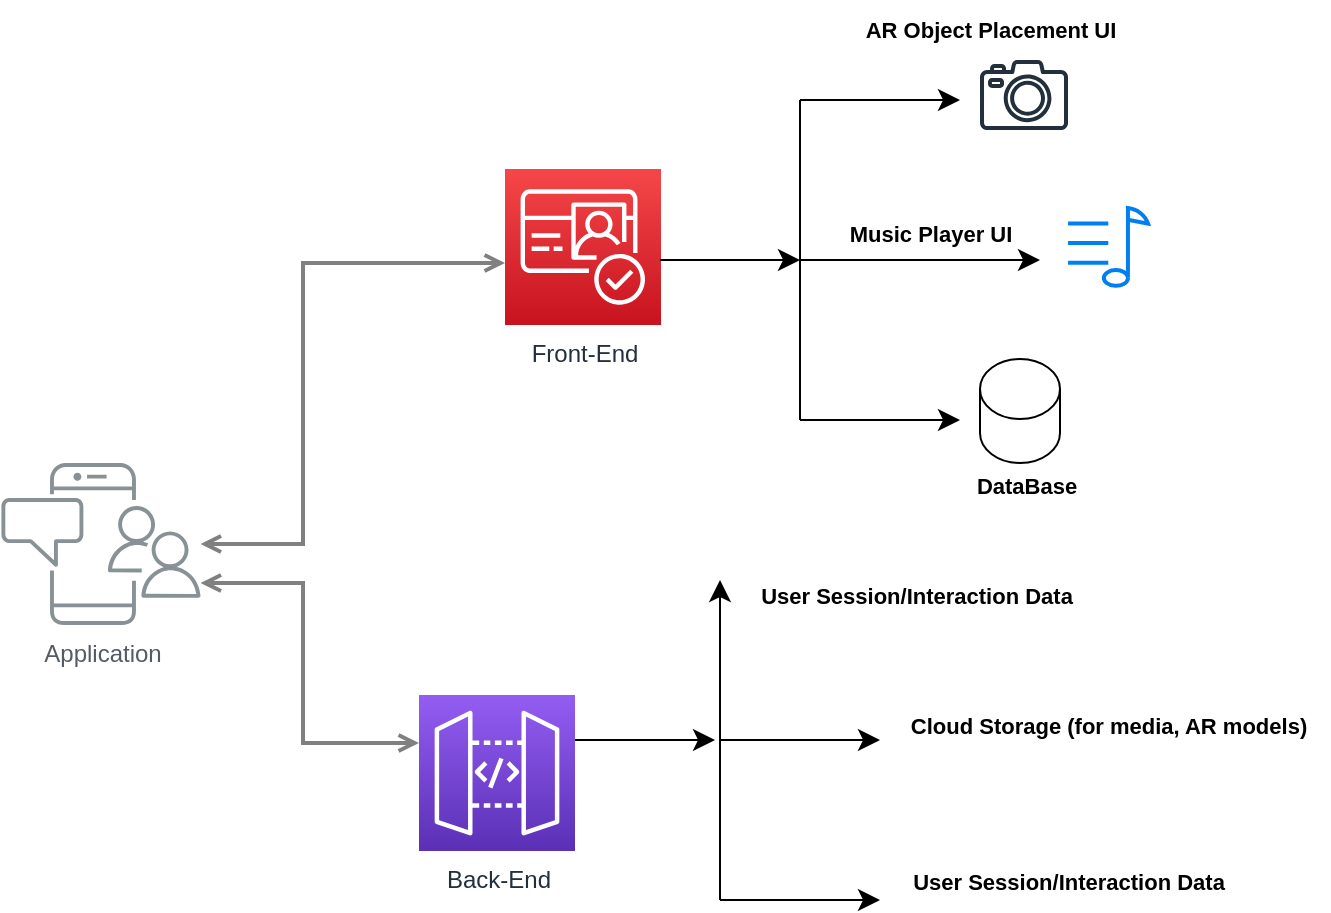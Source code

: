 <mxfile version="24.7.16">
  <diagram id="Ht1M8jgEwFfnCIfOTk4-" name="Page-1">
    <mxGraphModel dx="1313" dy="1586" grid="1" gridSize="10" guides="1" tooltips="1" connect="1" arrows="1" fold="1" page="1" pageScale="1" pageWidth="1169" pageHeight="827" math="0" shadow="0">
      <root>
        <mxCell id="0" />
        <mxCell id="1" parent="0" />
        <mxCell id="UEzPUAAOIrF-is8g5C7q-127" style="edgeStyle=orthogonalEdgeStyle;rounded=0;orthogonalLoop=1;jettySize=auto;html=1;startArrow=open;startFill=0;endArrow=open;endFill=0;strokeWidth=2;strokeColor=#808080;" parent="1" source="UEzPUAAOIrF-is8g5C7q-110" target="UEzPUAAOIrF-is8g5C7q-114" edge="1">
          <mxGeometry relative="1" as="geometry">
            <Array as="points">
              <mxPoint x="311.5" y="281.5" />
              <mxPoint x="311.5" y="361.5" />
            </Array>
          </mxGeometry>
        </mxCell>
        <mxCell id="UEzPUAAOIrF-is8g5C7q-139" style="edgeStyle=orthogonalEdgeStyle;rounded=0;orthogonalLoop=1;jettySize=auto;html=1;startArrow=open;startFill=0;endArrow=open;endFill=0;strokeWidth=2;strokeColor=#808080;" parent="1" source="UEzPUAAOIrF-is8g5C7q-110" target="UEzPUAAOIrF-is8g5C7q-111" edge="1">
          <mxGeometry relative="1" as="geometry">
            <mxPoint x="270.285" y="261.676" as="sourcePoint" />
            <mxPoint x="422.5" y="124.029" as="targetPoint" />
            <Array as="points">
              <mxPoint x="311.5" y="261.5" />
              <mxPoint x="311.5" y="121.5" />
            </Array>
          </mxGeometry>
        </mxCell>
        <mxCell id="UEzPUAAOIrF-is8g5C7q-110" value="Application" style="outlineConnect=0;gradientColor=none;fontColor=#545B64;strokeColor=none;fillColor=#879196;dashed=0;verticalLabelPosition=bottom;verticalAlign=top;align=center;html=1;fontSize=12;fontStyle=0;aspect=fixed;shape=mxgraph.aws4.illustration_notification;pointerEvents=1;labelBackgroundColor=#ffffff;" parent="1" vertex="1">
          <mxGeometry x="160.5" y="221.5" width="100" height="81" as="geometry" />
        </mxCell>
        <mxCell id="UEzPUAAOIrF-is8g5C7q-111" value="Front-End" style="outlineConnect=0;fontColor=#232F3E;gradientColor=#F54749;gradientDirection=north;fillColor=#C7131F;strokeColor=#ffffff;dashed=0;verticalLabelPosition=bottom;verticalAlign=top;align=center;html=1;fontSize=12;fontStyle=0;aspect=fixed;shape=mxgraph.aws4.resourceIcon;resIcon=mxgraph.aws4.cognito;labelBackgroundColor=#ffffff;" parent="1" vertex="1">
          <mxGeometry x="412.5" y="74.5" width="78" height="78" as="geometry" />
        </mxCell>
        <mxCell id="UEzPUAAOIrF-is8g5C7q-114" value="Back-End" style="outlineConnect=0;fontColor=#232F3E;gradientColor=#945DF2;gradientDirection=north;fillColor=#5A30B5;strokeColor=#ffffff;dashed=0;verticalLabelPosition=bottom;verticalAlign=top;align=center;html=1;fontSize=12;fontStyle=0;aspect=fixed;shape=mxgraph.aws4.resourceIcon;resIcon=mxgraph.aws4.api_gateway;labelBackgroundColor=#ffffff;" parent="1" vertex="1">
          <mxGeometry x="369.5" y="337.5" width="78" height="78" as="geometry" />
        </mxCell>
        <mxCell id="kZcHzk28fJYrbu4TfanV-2" value="" style="endArrow=classic;html=1;rounded=0;fontSize=12;startSize=8;endSize=8;curved=1;" edge="1" parent="1">
          <mxGeometry width="50" height="50" relative="1" as="geometry">
            <mxPoint x="490" y="120" as="sourcePoint" />
            <mxPoint x="560" y="120" as="targetPoint" />
          </mxGeometry>
        </mxCell>
        <mxCell id="kZcHzk28fJYrbu4TfanV-3" value="" style="endArrow=classic;html=1;rounded=0;fontSize=12;startSize=8;endSize=8;curved=1;" edge="1" parent="1">
          <mxGeometry width="50" height="50" relative="1" as="geometry">
            <mxPoint x="447.5" y="360" as="sourcePoint" />
            <mxPoint x="517.5" y="360" as="targetPoint" />
          </mxGeometry>
        </mxCell>
        <mxCell id="kZcHzk28fJYrbu4TfanV-4" value="" style="endArrow=classic;html=1;rounded=0;fontSize=12;startSize=8;endSize=8;curved=1;" edge="1" parent="1">
          <mxGeometry width="50" height="50" relative="1" as="geometry">
            <mxPoint x="520" y="440" as="sourcePoint" />
            <mxPoint x="520" y="280" as="targetPoint" />
          </mxGeometry>
        </mxCell>
        <mxCell id="kZcHzk28fJYrbu4TfanV-5" value="" style="endArrow=classic;html=1;rounded=0;fontSize=12;startSize=8;endSize=8;curved=1;" edge="1" parent="1">
          <mxGeometry width="50" height="50" relative="1" as="geometry">
            <mxPoint x="520" y="360" as="sourcePoint" />
            <mxPoint x="600" y="360" as="targetPoint" />
          </mxGeometry>
        </mxCell>
        <mxCell id="kZcHzk28fJYrbu4TfanV-6" value="" style="endArrow=classic;html=1;rounded=0;fontSize=12;startSize=8;endSize=8;curved=1;" edge="1" parent="1">
          <mxGeometry width="50" height="50" relative="1" as="geometry">
            <mxPoint x="520" y="440" as="sourcePoint" />
            <mxPoint x="600" y="440" as="targetPoint" />
          </mxGeometry>
        </mxCell>
        <mxCell id="kZcHzk28fJYrbu4TfanV-7" value="" style="endArrow=none;html=1;rounded=0;fontSize=12;startSize=8;endSize=8;curved=1;" edge="1" parent="1">
          <mxGeometry width="50" height="50" relative="1" as="geometry">
            <mxPoint x="560" y="200" as="sourcePoint" />
            <mxPoint x="560" y="40" as="targetPoint" />
          </mxGeometry>
        </mxCell>
        <mxCell id="kZcHzk28fJYrbu4TfanV-8" value="" style="endArrow=classic;html=1;rounded=0;fontSize=12;startSize=8;endSize=8;curved=1;" edge="1" parent="1">
          <mxGeometry width="50" height="50" relative="1" as="geometry">
            <mxPoint x="560" y="200" as="sourcePoint" />
            <mxPoint x="640" y="200" as="targetPoint" />
          </mxGeometry>
        </mxCell>
        <mxCell id="kZcHzk28fJYrbu4TfanV-9" value="" style="endArrow=classic;html=1;rounded=0;fontSize=12;startSize=8;endSize=8;curved=1;" edge="1" parent="1">
          <mxGeometry width="50" height="50" relative="1" as="geometry">
            <mxPoint x="560" y="40" as="sourcePoint" />
            <mxPoint x="640" y="40" as="targetPoint" />
          </mxGeometry>
        </mxCell>
        <mxCell id="kZcHzk28fJYrbu4TfanV-10" value="" style="endArrow=classic;html=1;rounded=0;fontSize=12;startSize=8;endSize=8;curved=1;" edge="1" parent="1">
          <mxGeometry width="50" height="50" relative="1" as="geometry">
            <mxPoint x="560" y="120" as="sourcePoint" />
            <mxPoint x="680" y="120" as="targetPoint" />
          </mxGeometry>
        </mxCell>
        <mxCell id="kZcHzk28fJYrbu4TfanV-11" value="&lt;b style=&quot;font-size: 11px;&quot;&gt;User Session/Interaction Data&lt;/b&gt;" style="text;html=1;align=center;verticalAlign=middle;resizable=0;points=[];autosize=1;strokeColor=none;fillColor=none;fontSize=11;" vertex="1" parent="1">
          <mxGeometry x="604.03" y="415.5" width="180" height="30" as="geometry" />
        </mxCell>
        <mxCell id="kZcHzk28fJYrbu4TfanV-12" value="&lt;b style=&quot;font-size: 11px;&quot;&gt;Cloud Storage (for media, AR models)&lt;/b&gt;" style="text;html=1;align=center;verticalAlign=middle;resizable=0;points=[];autosize=1;strokeColor=none;fillColor=none;fontSize=11;" vertex="1" parent="1">
          <mxGeometry x="604.03" y="337.5" width="220" height="30" as="geometry" />
        </mxCell>
        <mxCell id="kZcHzk28fJYrbu4TfanV-13" value="&lt;b style=&quot;font-size: 11px;&quot;&gt;User Session/Interaction Data&lt;/b&gt;" style="text;html=1;align=center;verticalAlign=middle;resizable=0;points=[];autosize=1;strokeColor=none;fillColor=none;fontSize=11;" vertex="1" parent="1">
          <mxGeometry x="527.58" y="272.5" width="180" height="30" as="geometry" />
        </mxCell>
        <mxCell id="kZcHzk28fJYrbu4TfanV-14" value="" style="sketch=0;outlineConnect=0;fontColor=#232F3E;gradientColor=none;fillColor=#232F3D;strokeColor=none;dashed=0;verticalLabelPosition=bottom;verticalAlign=top;align=center;html=1;fontSize=12;fontStyle=0;aspect=fixed;pointerEvents=1;shape=mxgraph.aws4.camera2;" vertex="1" parent="1">
          <mxGeometry x="650" y="20" width="44.03" height="35" as="geometry" />
        </mxCell>
        <mxCell id="kZcHzk28fJYrbu4TfanV-15" value="" style="html=1;verticalLabelPosition=bottom;align=center;labelBackgroundColor=#ffffff;verticalAlign=top;strokeWidth=2;strokeColor=#0080F0;shadow=0;dashed=0;shape=mxgraph.ios7.icons.note;pointerEvents=1" vertex="1" parent="1">
          <mxGeometry x="694.03" y="94" width="40" height="39" as="geometry" />
        </mxCell>
        <mxCell id="kZcHzk28fJYrbu4TfanV-16" value="" style="shape=cylinder3;whiteSpace=wrap;html=1;boundedLbl=1;backgroundOutline=1;size=15;" vertex="1" parent="1">
          <mxGeometry x="650" y="169.5" width="40" height="52" as="geometry" />
        </mxCell>
        <mxCell id="kZcHzk28fJYrbu4TfanV-18" value="&lt;b style=&quot;font-size: 11px;&quot;&gt;AR &lt;span class=&quot;hljs-selector-tag&quot; style=&quot;font-size: 11px;&quot;&gt;Object&lt;/span&gt; Placement UI&lt;/b&gt;" style="text;html=1;align=center;verticalAlign=middle;resizable=1;points=[];autosize=1;strokeColor=none;fillColor=none;fontSize=11;movable=1;rotatable=1;deletable=1;editable=1;locked=0;connectable=1;" vertex="1" parent="1">
          <mxGeometry x="580.25" y="-10" width="150" height="30" as="geometry" />
        </mxCell>
        <mxCell id="kZcHzk28fJYrbu4TfanV-20" value="&lt;b style=&quot;font-size: 11px;&quot;&gt;Music Player UI&lt;/b&gt;" style="text;html=1;align=center;verticalAlign=middle;resizable=1;points=[];autosize=1;strokeColor=none;fillColor=none;fontSize=11;movable=1;rotatable=1;deletable=1;editable=1;locked=0;connectable=1;" vertex="1" parent="1">
          <mxGeometry x="575" y="92" width="100" height="30" as="geometry" />
        </mxCell>
        <mxCell id="kZcHzk28fJYrbu4TfanV-21" value="&lt;b style=&quot;font-size: 11px;&quot;&gt;DataBase&lt;/b&gt;" style="text;html=1;align=center;verticalAlign=middle;resizable=1;points=[];autosize=1;strokeColor=none;fillColor=none;fontSize=11;movable=1;rotatable=1;deletable=1;editable=1;locked=0;connectable=1;" vertex="1" parent="1">
          <mxGeometry x="637.58" y="217.5" width="70" height="30" as="geometry" />
        </mxCell>
      </root>
    </mxGraphModel>
  </diagram>
</mxfile>
